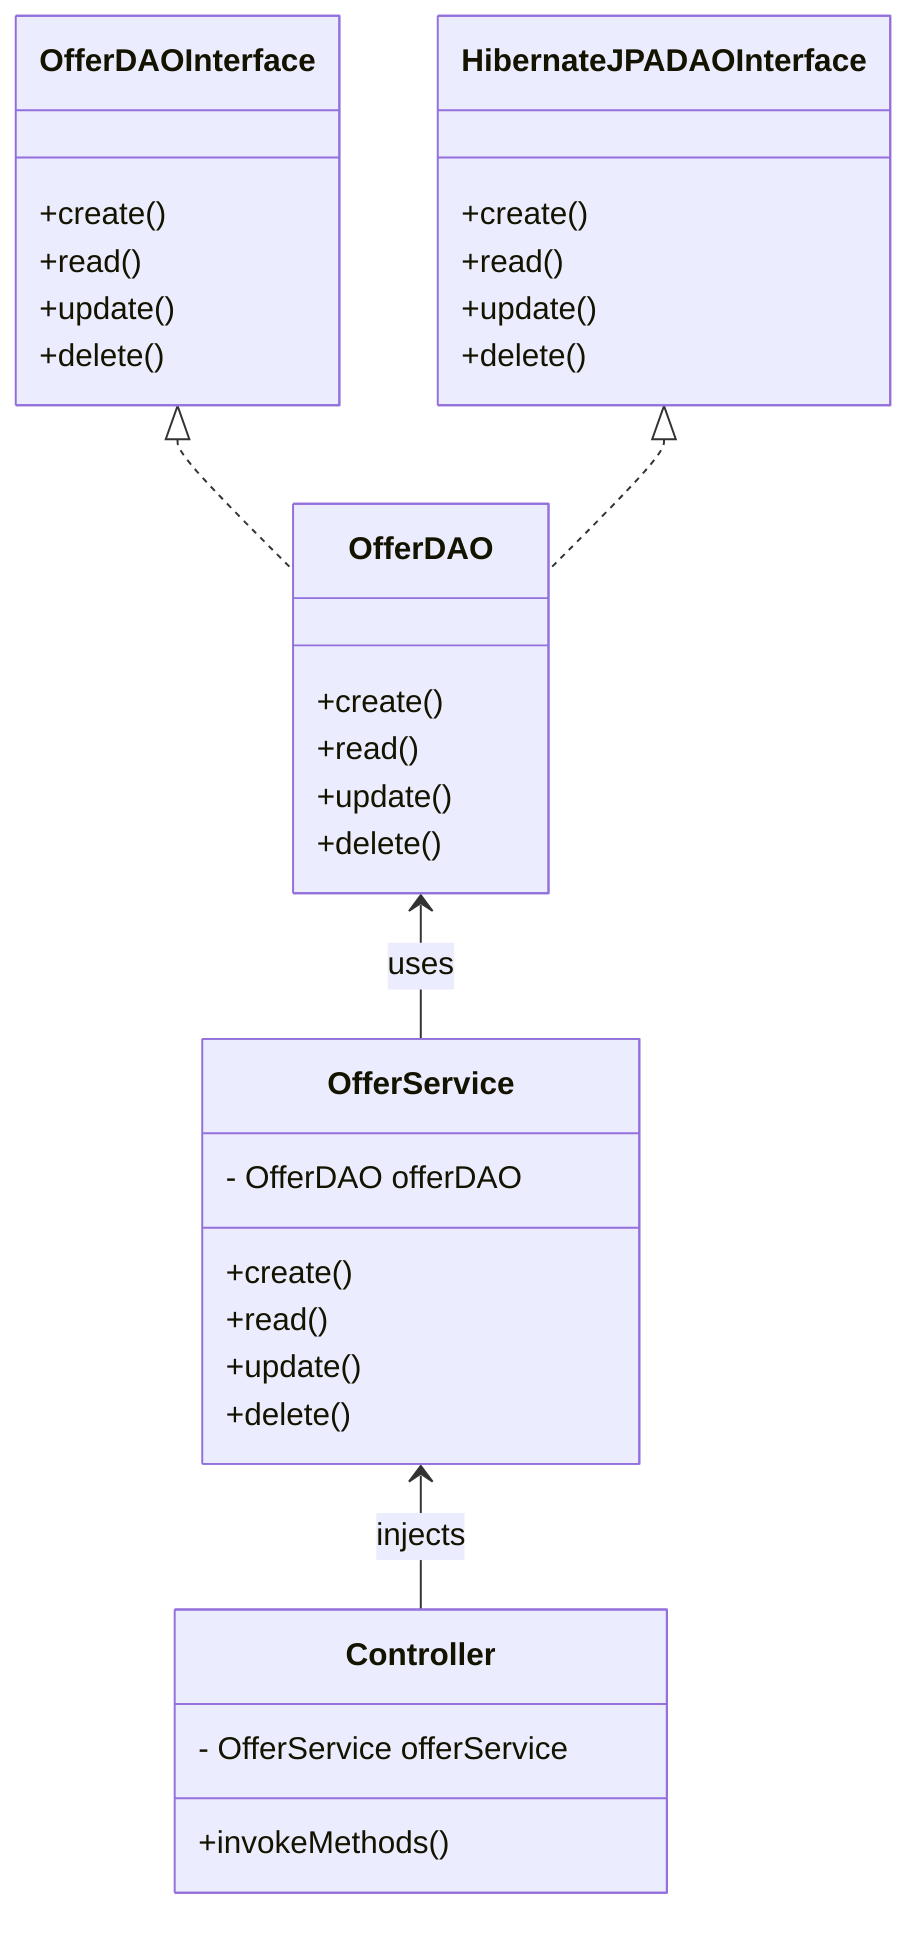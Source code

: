 classDiagram
    class OfferDAOInterface {
        +create()
        +read()
        +update()
        +delete()
    }

    class HibernateJPADAOInterface {
        +create()
        +read()
        +update()
        +delete()
    }

    class OfferDAO {
        +create()
        +read()
        +update()
        +delete()
    }

    class OfferService {
        - OfferDAO offerDAO
        +create()
        +read()
        +update()
        +delete()
    }

    class Controller {
        - OfferService offerService
        +invokeMethods()
    }

    OfferDAOInterface <|.. OfferDAO
    HibernateJPADAOInterface <|.. OfferDAO
    OfferDAO <-- OfferService : uses
    OfferService <-- Controller : injects